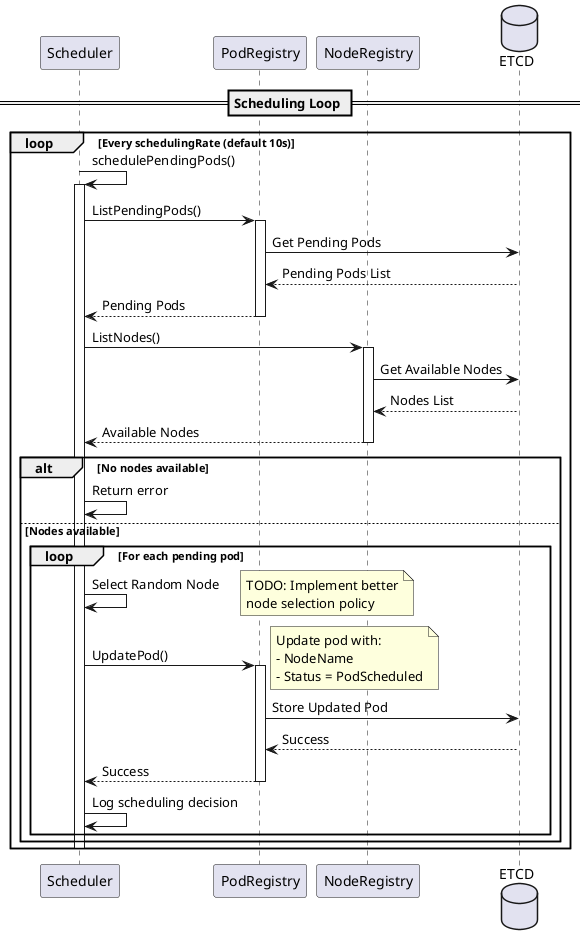 @startuml Scheduler Flow

participant Scheduler
participant PodRegistry
participant NodeRegistry
database ETCD

== Scheduling Loop ==
loop Every schedulingRate (default 10s)
    Scheduler -> Scheduler: schedulePendingPods()
    activate Scheduler

    Scheduler -> PodRegistry: ListPendingPods()
    activate PodRegistry
    PodRegistry -> ETCD: Get Pending Pods
    ETCD --> PodRegistry: Pending Pods List
    PodRegistry --> Scheduler: Pending Pods
    deactivate PodRegistry

    Scheduler -> NodeRegistry: ListNodes()
    activate NodeRegistry
    NodeRegistry -> ETCD: Get Available Nodes
    ETCD --> NodeRegistry: Nodes List
    NodeRegistry --> Scheduler: Available Nodes
    deactivate NodeRegistry

    alt No nodes available
        Scheduler -> Scheduler: Return error
    else Nodes available
        loop For each pending pod
            Scheduler -> Scheduler: Select Random Node
            note right: TODO: Implement better\nnode selection policy

            Scheduler -> PodRegistry: UpdatePod()
            activate PodRegistry
            note right
                Update pod with:
                - NodeName
                - Status = PodScheduled
            end note
            PodRegistry -> ETCD: Store Updated Pod
            ETCD --> PodRegistry: Success
            PodRegistry --> Scheduler: Success
            deactivate PodRegistry

            Scheduler -> Scheduler: Log scheduling decision
        end
    end

    deactivate Scheduler
end

@enduml
